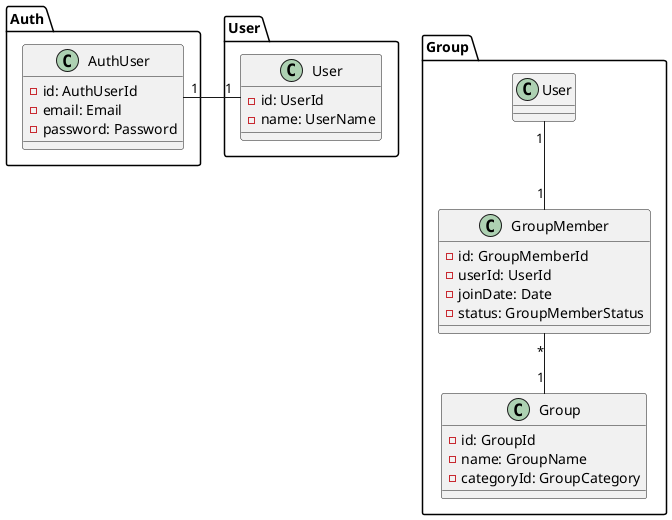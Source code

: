 @startuml

package Auth {
    class AuthUser {
        - id: AuthUserId
        - email: Email
        - password: Password
    }
}

package User {
    class User {
        - id: UserId
        - name: UserName
    }


    AuthUser "1" - "1" User
}

package Group {
    class Group {
        - id: GroupId
        - name: GroupName
        - categoryId: GroupCategory
    }

    class GroupMember {
        - id: GroupMemberId
        - userId: UserId
        - joinDate: Date
        - status: GroupMemberStatus
    }

    User "1" -- "1" GroupMember
    GroupMember "*" -- "1" Group
}

@enduml